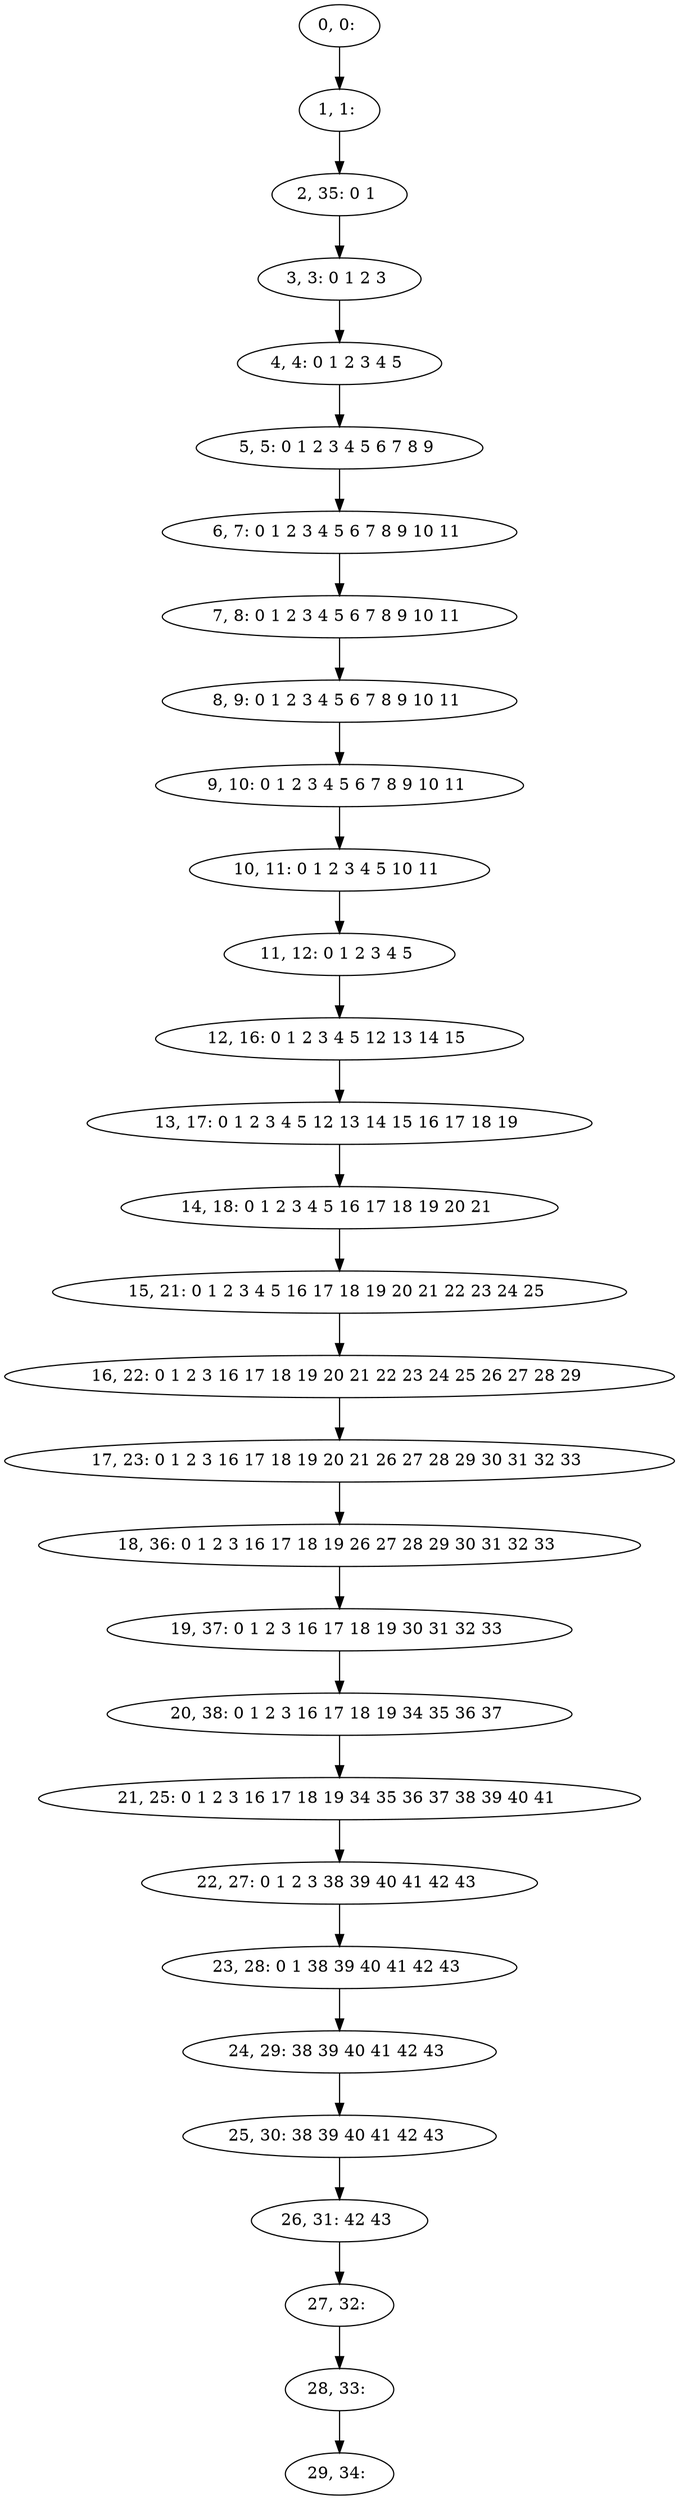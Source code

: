 digraph G {
0[label="0, 0: "];
1[label="1, 1: "];
2[label="2, 35: 0 1 "];
3[label="3, 3: 0 1 2 3 "];
4[label="4, 4: 0 1 2 3 4 5 "];
5[label="5, 5: 0 1 2 3 4 5 6 7 8 9 "];
6[label="6, 7: 0 1 2 3 4 5 6 7 8 9 10 11 "];
7[label="7, 8: 0 1 2 3 4 5 6 7 8 9 10 11 "];
8[label="8, 9: 0 1 2 3 4 5 6 7 8 9 10 11 "];
9[label="9, 10: 0 1 2 3 4 5 6 7 8 9 10 11 "];
10[label="10, 11: 0 1 2 3 4 5 10 11 "];
11[label="11, 12: 0 1 2 3 4 5 "];
12[label="12, 16: 0 1 2 3 4 5 12 13 14 15 "];
13[label="13, 17: 0 1 2 3 4 5 12 13 14 15 16 17 18 19 "];
14[label="14, 18: 0 1 2 3 4 5 16 17 18 19 20 21 "];
15[label="15, 21: 0 1 2 3 4 5 16 17 18 19 20 21 22 23 24 25 "];
16[label="16, 22: 0 1 2 3 16 17 18 19 20 21 22 23 24 25 26 27 28 29 "];
17[label="17, 23: 0 1 2 3 16 17 18 19 20 21 26 27 28 29 30 31 32 33 "];
18[label="18, 36: 0 1 2 3 16 17 18 19 26 27 28 29 30 31 32 33 "];
19[label="19, 37: 0 1 2 3 16 17 18 19 30 31 32 33 "];
20[label="20, 38: 0 1 2 3 16 17 18 19 34 35 36 37 "];
21[label="21, 25: 0 1 2 3 16 17 18 19 34 35 36 37 38 39 40 41 "];
22[label="22, 27: 0 1 2 3 38 39 40 41 42 43 "];
23[label="23, 28: 0 1 38 39 40 41 42 43 "];
24[label="24, 29: 38 39 40 41 42 43 "];
25[label="25, 30: 38 39 40 41 42 43 "];
26[label="26, 31: 42 43 "];
27[label="27, 32: "];
28[label="28, 33: "];
29[label="29, 34: "];
0->1 ;
1->2 ;
2->3 ;
3->4 ;
4->5 ;
5->6 ;
6->7 ;
7->8 ;
8->9 ;
9->10 ;
10->11 ;
11->12 ;
12->13 ;
13->14 ;
14->15 ;
15->16 ;
16->17 ;
17->18 ;
18->19 ;
19->20 ;
20->21 ;
21->22 ;
22->23 ;
23->24 ;
24->25 ;
25->26 ;
26->27 ;
27->28 ;
28->29 ;
}
